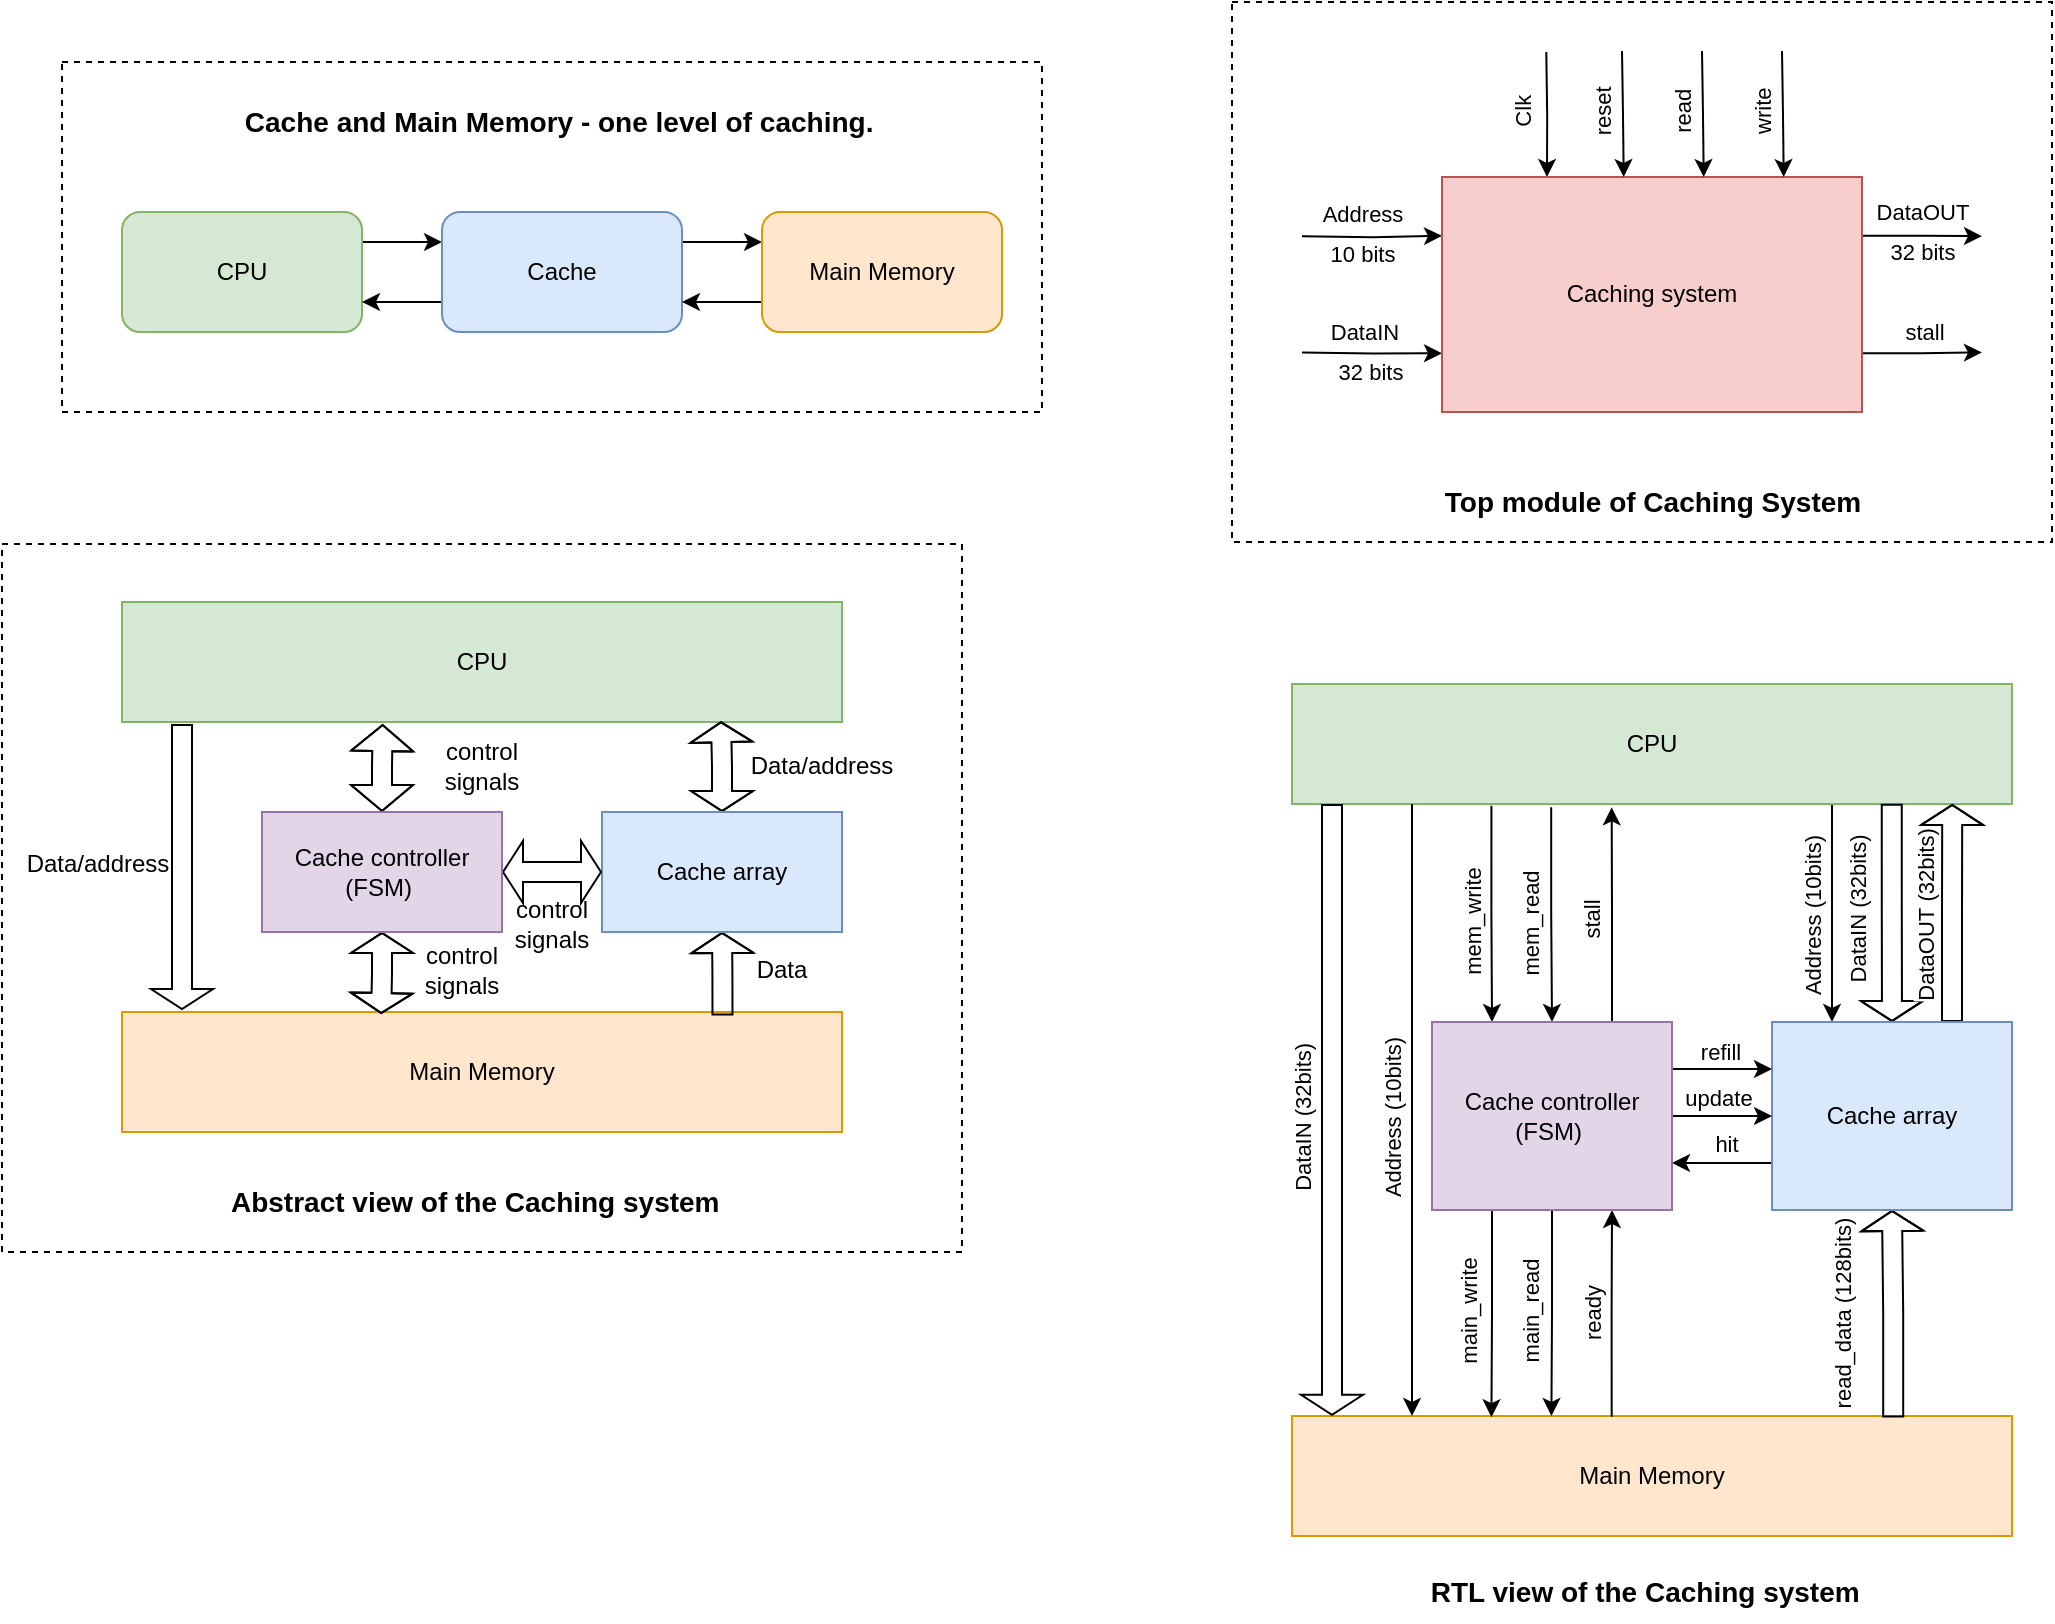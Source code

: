 <mxfile version="21.6.8" type="device">
  <diagram name="Page-1" id="ND6VZfvyGg5ynUlDgcNE">
    <mxGraphModel dx="483" dy="275" grid="0" gridSize="10" guides="1" tooltips="1" connect="1" arrows="1" fold="1" page="1" pageScale="1" pageWidth="1100" pageHeight="850" math="0" shadow="0">
      <root>
        <mxCell id="0" />
        <mxCell id="1" parent="0" />
        <mxCell id="cxgSJoGhjeEEHLOUUmLE-9" value="" style="rounded=0;whiteSpace=wrap;html=1;fillColor=none;strokeColor=default;dashed=1;" vertex="1" parent="1">
          <mxGeometry x="50" y="125" width="490" height="175" as="geometry" />
        </mxCell>
        <mxCell id="cxgSJoGhjeEEHLOUUmLE-4" style="edgeStyle=orthogonalEdgeStyle;rounded=0;orthogonalLoop=1;jettySize=auto;html=1;exitX=1;exitY=0.25;exitDx=0;exitDy=0;entryX=0;entryY=0.25;entryDx=0;entryDy=0;" edge="1" parent="1" source="cxgSJoGhjeEEHLOUUmLE-1" target="cxgSJoGhjeEEHLOUUmLE-2">
          <mxGeometry relative="1" as="geometry" />
        </mxCell>
        <mxCell id="cxgSJoGhjeEEHLOUUmLE-1" value="CPU" style="rounded=1;whiteSpace=wrap;html=1;fillColor=#d5e8d4;strokeColor=#82b366;" vertex="1" parent="1">
          <mxGeometry x="80" y="200" width="120" height="60" as="geometry" />
        </mxCell>
        <mxCell id="cxgSJoGhjeEEHLOUUmLE-5" style="edgeStyle=orthogonalEdgeStyle;rounded=0;orthogonalLoop=1;jettySize=auto;html=1;exitX=0;exitY=0.75;exitDx=0;exitDy=0;entryX=1;entryY=0.75;entryDx=0;entryDy=0;" edge="1" parent="1" source="cxgSJoGhjeEEHLOUUmLE-2" target="cxgSJoGhjeEEHLOUUmLE-1">
          <mxGeometry relative="1" as="geometry" />
        </mxCell>
        <mxCell id="cxgSJoGhjeEEHLOUUmLE-6" style="edgeStyle=orthogonalEdgeStyle;rounded=0;orthogonalLoop=1;jettySize=auto;html=1;exitX=1;exitY=0.25;exitDx=0;exitDy=0;entryX=0;entryY=0.25;entryDx=0;entryDy=0;" edge="1" parent="1" source="cxgSJoGhjeEEHLOUUmLE-2" target="cxgSJoGhjeEEHLOUUmLE-3">
          <mxGeometry relative="1" as="geometry" />
        </mxCell>
        <mxCell id="cxgSJoGhjeEEHLOUUmLE-2" value="Cache" style="rounded=1;whiteSpace=wrap;html=1;fillColor=#dae8fc;strokeColor=#6c8ebf;" vertex="1" parent="1">
          <mxGeometry x="240" y="200" width="120" height="60" as="geometry" />
        </mxCell>
        <mxCell id="cxgSJoGhjeEEHLOUUmLE-7" style="edgeStyle=orthogonalEdgeStyle;rounded=0;orthogonalLoop=1;jettySize=auto;html=1;exitX=0;exitY=0.75;exitDx=0;exitDy=0;entryX=1;entryY=0.75;entryDx=0;entryDy=0;" edge="1" parent="1" source="cxgSJoGhjeEEHLOUUmLE-3" target="cxgSJoGhjeEEHLOUUmLE-2">
          <mxGeometry relative="1" as="geometry" />
        </mxCell>
        <mxCell id="cxgSJoGhjeEEHLOUUmLE-3" value="Main Memory" style="rounded=1;whiteSpace=wrap;html=1;fillColor=#ffe6cc;strokeColor=#d79b00;" vertex="1" parent="1">
          <mxGeometry x="400" y="200" width="120" height="60" as="geometry" />
        </mxCell>
        <mxCell id="cxgSJoGhjeEEHLOUUmLE-8" value="Cache and Main Memory - one level of caching.&amp;nbsp;" style="text;html=1;align=center;verticalAlign=middle;resizable=0;points=[];autosize=1;strokeColor=none;fillColor=none;fontSize=14;fontStyle=1" vertex="1" parent="1">
          <mxGeometry x="130" y="140" width="340" height="30" as="geometry" />
        </mxCell>
        <mxCell id="cxgSJoGhjeEEHLOUUmLE-12" style="edgeStyle=orthogonalEdgeStyle;rounded=0;orthogonalLoop=1;jettySize=auto;html=1;exitX=0;exitY=0.25;exitDx=0;exitDy=0;entryX=0;entryY=0.25;entryDx=0;entryDy=0;" edge="1" parent="1" target="cxgSJoGhjeEEHLOUUmLE-10">
          <mxGeometry relative="1" as="geometry">
            <mxPoint x="670" y="212.095" as="sourcePoint" />
          </mxGeometry>
        </mxCell>
        <mxCell id="cxgSJoGhjeEEHLOUUmLE-22" value="Address" style="edgeLabel;html=1;align=center;verticalAlign=middle;resizable=0;points=[];" vertex="1" connectable="0" parent="cxgSJoGhjeEEHLOUUmLE-12">
          <mxGeometry x="-0.292" relative="1" as="geometry">
            <mxPoint x="5" y="-12" as="offset" />
          </mxGeometry>
        </mxCell>
        <mxCell id="cxgSJoGhjeEEHLOUUmLE-24" value="10 bits" style="edgeLabel;html=1;align=center;verticalAlign=middle;resizable=0;points=[];" vertex="1" connectable="0" parent="cxgSJoGhjeEEHLOUUmLE-12">
          <mxGeometry x="-0.318" y="-3" relative="1" as="geometry">
            <mxPoint x="6" y="5" as="offset" />
          </mxGeometry>
        </mxCell>
        <mxCell id="cxgSJoGhjeEEHLOUUmLE-14" style="edgeStyle=orthogonalEdgeStyle;rounded=0;orthogonalLoop=1;jettySize=auto;html=1;exitX=0;exitY=0.75;exitDx=0;exitDy=0;entryX=0;entryY=0.75;entryDx=0;entryDy=0;" edge="1" parent="1" target="cxgSJoGhjeEEHLOUUmLE-10">
          <mxGeometry relative="1" as="geometry">
            <mxPoint x="670" y="270.19" as="sourcePoint" />
          </mxGeometry>
        </mxCell>
        <mxCell id="cxgSJoGhjeEEHLOUUmLE-23" value="DataIN" style="edgeLabel;html=1;align=center;verticalAlign=middle;resizable=0;points=[];" vertex="1" connectable="0" parent="cxgSJoGhjeEEHLOUUmLE-14">
          <mxGeometry x="-0.097" relative="1" as="geometry">
            <mxPoint x="-1" y="-11" as="offset" />
          </mxGeometry>
        </mxCell>
        <mxCell id="cxgSJoGhjeEEHLOUUmLE-25" value="32 bits" style="edgeLabel;html=1;align=center;verticalAlign=middle;resizable=0;points=[];" vertex="1" connectable="0" parent="cxgSJoGhjeEEHLOUUmLE-14">
          <mxGeometry x="-0.069" y="-1" relative="1" as="geometry">
            <mxPoint x="1" y="8" as="offset" />
          </mxGeometry>
        </mxCell>
        <mxCell id="cxgSJoGhjeEEHLOUUmLE-15" style="edgeStyle=orthogonalEdgeStyle;rounded=0;orthogonalLoop=1;jettySize=auto;html=1;exitX=0.25;exitY=0;exitDx=0;exitDy=0;entryX=0.25;entryY=0;entryDx=0;entryDy=0;" edge="1" parent="1" target="cxgSJoGhjeEEHLOUUmLE-10">
          <mxGeometry relative="1" as="geometry">
            <mxPoint x="792.143" y="120" as="sourcePoint" />
          </mxGeometry>
        </mxCell>
        <mxCell id="cxgSJoGhjeEEHLOUUmLE-39" value="Clk" style="edgeLabel;html=1;align=center;verticalAlign=middle;resizable=0;points=[];rotation=-90;" vertex="1" connectable="0" parent="cxgSJoGhjeEEHLOUUmLE-15">
          <mxGeometry x="-0.414" y="2" relative="1" as="geometry">
            <mxPoint x="-14" y="12" as="offset" />
          </mxGeometry>
        </mxCell>
        <mxCell id="cxgSJoGhjeEEHLOUUmLE-40" value="reset" style="edgeLabel;html=1;align=center;verticalAlign=middle;resizable=0;points=[];rotation=-90;" vertex="1" connectable="0" parent="cxgSJoGhjeEEHLOUUmLE-15">
          <mxGeometry x="-0.414" y="2" relative="1" as="geometry">
            <mxPoint x="26" y="12" as="offset" />
          </mxGeometry>
        </mxCell>
        <mxCell id="cxgSJoGhjeEEHLOUUmLE-41" value="read" style="edgeLabel;html=1;align=center;verticalAlign=middle;resizable=0;points=[];rotation=-90;" vertex="1" connectable="0" parent="cxgSJoGhjeEEHLOUUmLE-15">
          <mxGeometry x="-0.414" y="2" relative="1" as="geometry">
            <mxPoint x="66" y="12" as="offset" />
          </mxGeometry>
        </mxCell>
        <mxCell id="cxgSJoGhjeEEHLOUUmLE-42" value="write" style="edgeLabel;html=1;align=center;verticalAlign=middle;resizable=0;points=[];rotation=-90;" vertex="1" connectable="0" parent="cxgSJoGhjeEEHLOUUmLE-15">
          <mxGeometry x="-0.414" y="2" relative="1" as="geometry">
            <mxPoint x="106" y="12" as="offset" />
          </mxGeometry>
        </mxCell>
        <mxCell id="cxgSJoGhjeEEHLOUUmLE-20" style="edgeStyle=orthogonalEdgeStyle;rounded=0;orthogonalLoop=1;jettySize=auto;html=1;exitX=1;exitY=0.25;exitDx=0;exitDy=0;" edge="1" parent="1" source="cxgSJoGhjeEEHLOUUmLE-10">
          <mxGeometry relative="1" as="geometry">
            <mxPoint x="1010" y="212.095" as="targetPoint" />
          </mxGeometry>
        </mxCell>
        <mxCell id="cxgSJoGhjeEEHLOUUmLE-28" value="DataOUT" style="edgeLabel;html=1;align=center;verticalAlign=middle;resizable=0;points=[];" vertex="1" connectable="0" parent="cxgSJoGhjeEEHLOUUmLE-20">
          <mxGeometry x="0.067" y="1" relative="1" as="geometry">
            <mxPoint x="-2" y="-12" as="offset" />
          </mxGeometry>
        </mxCell>
        <mxCell id="cxgSJoGhjeEEHLOUUmLE-137" value="32 bits" style="edgeLabel;html=1;align=center;verticalAlign=middle;resizable=0;points=[];" vertex="1" connectable="0" parent="cxgSJoGhjeEEHLOUUmLE-20">
          <mxGeometry x="0.067" y="1" relative="1" as="geometry">
            <mxPoint x="-2" y="8" as="offset" />
          </mxGeometry>
        </mxCell>
        <mxCell id="cxgSJoGhjeEEHLOUUmLE-21" style="edgeStyle=orthogonalEdgeStyle;rounded=0;orthogonalLoop=1;jettySize=auto;html=1;exitX=1;exitY=0.75;exitDx=0;exitDy=0;" edge="1" parent="1" source="cxgSJoGhjeEEHLOUUmLE-10">
          <mxGeometry relative="1" as="geometry">
            <mxPoint x="1010" y="270.19" as="targetPoint" />
          </mxGeometry>
        </mxCell>
        <mxCell id="cxgSJoGhjeEEHLOUUmLE-27" value="stall" style="edgeLabel;html=1;align=center;verticalAlign=middle;resizable=0;points=[];" vertex="1" connectable="0" parent="cxgSJoGhjeEEHLOUUmLE-21">
          <mxGeometry x="0.247" y="-2" relative="1" as="geometry">
            <mxPoint x="-7" y="-13" as="offset" />
          </mxGeometry>
        </mxCell>
        <mxCell id="cxgSJoGhjeEEHLOUUmLE-10" value="Caching system" style="rounded=0;whiteSpace=wrap;html=1;fillColor=#f8cecc;strokeColor=#b85450;" vertex="1" parent="1">
          <mxGeometry x="740" y="182.5" width="210" height="117.5" as="geometry" />
        </mxCell>
        <mxCell id="cxgSJoGhjeEEHLOUUmLE-36" style="edgeStyle=orthogonalEdgeStyle;rounded=0;orthogonalLoop=1;jettySize=auto;html=1;exitX=0.25;exitY=0;exitDx=0;exitDy=0;entryX=0.25;entryY=0;entryDx=0;entryDy=0;" edge="1" parent="1">
          <mxGeometry relative="1" as="geometry">
            <mxPoint x="830.86" y="182.5" as="targetPoint" />
            <mxPoint x="830.003" y="119.5" as="sourcePoint" />
          </mxGeometry>
        </mxCell>
        <mxCell id="cxgSJoGhjeEEHLOUUmLE-37" style="edgeStyle=orthogonalEdgeStyle;rounded=0;orthogonalLoop=1;jettySize=auto;html=1;exitX=0.25;exitY=0;exitDx=0;exitDy=0;entryX=0.25;entryY=0;entryDx=0;entryDy=0;" edge="1" parent="1">
          <mxGeometry relative="1" as="geometry">
            <mxPoint x="870.86" y="182.5" as="targetPoint" />
            <mxPoint x="870.003" y="119.5" as="sourcePoint" />
          </mxGeometry>
        </mxCell>
        <mxCell id="cxgSJoGhjeEEHLOUUmLE-38" style="edgeStyle=orthogonalEdgeStyle;rounded=0;orthogonalLoop=1;jettySize=auto;html=1;exitX=0.25;exitY=0;exitDx=0;exitDy=0;entryX=0.25;entryY=0;entryDx=0;entryDy=0;" edge="1" parent="1">
          <mxGeometry relative="1" as="geometry">
            <mxPoint x="910.86" y="182.5" as="targetPoint" />
            <mxPoint x="910.003" y="119.5" as="sourcePoint" />
          </mxGeometry>
        </mxCell>
        <mxCell id="cxgSJoGhjeEEHLOUUmLE-43" value="Top module of Caching System" style="text;html=1;align=center;verticalAlign=middle;resizable=0;points=[];autosize=1;strokeColor=none;fillColor=none;fontSize=14;fontStyle=1" vertex="1" parent="1">
          <mxGeometry x="730" y="330" width="230" height="30" as="geometry" />
        </mxCell>
        <mxCell id="cxgSJoGhjeEEHLOUUmLE-44" value="" style="rounded=0;whiteSpace=wrap;html=1;fillColor=none;strokeColor=default;dashed=1;" vertex="1" parent="1">
          <mxGeometry x="635" y="95" width="410" height="270" as="geometry" />
        </mxCell>
        <mxCell id="cxgSJoGhjeEEHLOUUmLE-45" value="CPU" style="rounded=0;whiteSpace=wrap;html=1;fillColor=#d5e8d4;strokeColor=#82b366;" vertex="1" parent="1">
          <mxGeometry x="80" y="395" width="360" height="60" as="geometry" />
        </mxCell>
        <mxCell id="cxgSJoGhjeEEHLOUUmLE-46" value="Main Memory" style="rounded=0;whiteSpace=wrap;html=1;fillColor=#ffe6cc;strokeColor=#d79b00;" vertex="1" parent="1">
          <mxGeometry x="80" y="600" width="360" height="60" as="geometry" />
        </mxCell>
        <mxCell id="cxgSJoGhjeEEHLOUUmLE-54" style="edgeStyle=orthogonalEdgeStyle;rounded=0;orthogonalLoop=1;jettySize=auto;html=1;exitX=0.5;exitY=0;exitDx=0;exitDy=0;entryX=0.832;entryY=0.994;entryDx=0;entryDy=0;entryPerimeter=0;startArrow=classic;startFill=1;shape=flexArrow;endSize=3;startSize=3;fillColor=none;" edge="1" parent="1" source="cxgSJoGhjeEEHLOUUmLE-47" target="cxgSJoGhjeEEHLOUUmLE-45">
          <mxGeometry relative="1" as="geometry" />
        </mxCell>
        <mxCell id="cxgSJoGhjeEEHLOUUmLE-60" style="edgeStyle=orthogonalEdgeStyle;rounded=0;orthogonalLoop=1;jettySize=auto;html=1;exitX=0.834;exitY=0.029;exitDx=0;exitDy=0;entryX=0.5;entryY=1;entryDx=0;entryDy=0;shape=flexArrow;endSize=3;startSize=3;exitPerimeter=0;" edge="1" parent="1" source="cxgSJoGhjeEEHLOUUmLE-46" target="cxgSJoGhjeEEHLOUUmLE-47">
          <mxGeometry relative="1" as="geometry" />
        </mxCell>
        <mxCell id="cxgSJoGhjeEEHLOUUmLE-47" value="Cache array" style="rounded=0;whiteSpace=wrap;html=1;fillColor=#dae8fc;strokeColor=#6c8ebf;" vertex="1" parent="1">
          <mxGeometry x="320" y="500" width="120" height="60" as="geometry" />
        </mxCell>
        <mxCell id="cxgSJoGhjeEEHLOUUmLE-51" style="edgeStyle=orthogonalEdgeStyle;rounded=0;orthogonalLoop=1;jettySize=auto;html=1;exitX=0.5;exitY=0;exitDx=0;exitDy=0;entryX=0.362;entryY=1.017;entryDx=0;entryDy=0;entryPerimeter=0;startArrow=classic;startFill=1;shape=flexArrow;endSize=4;startSize=4;" edge="1" parent="1" source="cxgSJoGhjeEEHLOUUmLE-48" target="cxgSJoGhjeEEHLOUUmLE-45">
          <mxGeometry relative="1" as="geometry" />
        </mxCell>
        <mxCell id="cxgSJoGhjeEEHLOUUmLE-53" style="edgeStyle=orthogonalEdgeStyle;rounded=0;orthogonalLoop=1;jettySize=auto;html=1;exitX=1;exitY=0.5;exitDx=0;exitDy=0;entryX=0;entryY=0.5;entryDx=0;entryDy=0;startArrow=classic;startFill=1;shape=flexArrow;endSize=3;startSize=3;" edge="1" parent="1" source="cxgSJoGhjeEEHLOUUmLE-48" target="cxgSJoGhjeEEHLOUUmLE-47">
          <mxGeometry relative="1" as="geometry" />
        </mxCell>
        <mxCell id="cxgSJoGhjeEEHLOUUmLE-59" style="edgeStyle=orthogonalEdgeStyle;rounded=0;orthogonalLoop=1;jettySize=auto;html=1;exitX=0.5;exitY=1;exitDx=0;exitDy=0;entryX=0.36;entryY=0.017;entryDx=0;entryDy=0;entryPerimeter=0;startArrow=classic;startFill=1;shape=flexArrow;endSize=3;startSize=3;" edge="1" parent="1" source="cxgSJoGhjeEEHLOUUmLE-48" target="cxgSJoGhjeEEHLOUUmLE-46">
          <mxGeometry relative="1" as="geometry" />
        </mxCell>
        <mxCell id="cxgSJoGhjeEEHLOUUmLE-48" value="Cache controller&lt;br&gt;(FSM)&amp;nbsp;" style="rounded=0;whiteSpace=wrap;html=1;fillColor=#e1d5e7;strokeColor=#9673a6;" vertex="1" parent="1">
          <mxGeometry x="150" y="500" width="120" height="60" as="geometry" />
        </mxCell>
        <mxCell id="cxgSJoGhjeEEHLOUUmLE-58" value="" style="endArrow=classic;html=1;rounded=0;shape=flexArrow;endSize=3;startSize=3;" edge="1" parent="1">
          <mxGeometry width="50" height="50" relative="1" as="geometry">
            <mxPoint x="110" y="456" as="sourcePoint" />
            <mxPoint x="110" y="599" as="targetPoint" />
          </mxGeometry>
        </mxCell>
        <mxCell id="cxgSJoGhjeEEHLOUUmLE-61" value="control signals" style="text;html=1;strokeColor=none;fillColor=none;align=center;verticalAlign=middle;whiteSpace=wrap;rounded=0;" vertex="1" parent="1">
          <mxGeometry x="230" y="462" width="60" height="30" as="geometry" />
        </mxCell>
        <mxCell id="cxgSJoGhjeEEHLOUUmLE-62" value="control signals" style="text;html=1;strokeColor=none;fillColor=none;align=center;verticalAlign=middle;whiteSpace=wrap;rounded=0;" vertex="1" parent="1">
          <mxGeometry x="220" y="564" width="60" height="30" as="geometry" />
        </mxCell>
        <mxCell id="cxgSJoGhjeEEHLOUUmLE-63" value="control signals" style="text;html=1;strokeColor=none;fillColor=none;align=center;verticalAlign=middle;whiteSpace=wrap;rounded=0;" vertex="1" parent="1">
          <mxGeometry x="265" y="541" width="60" height="30" as="geometry" />
        </mxCell>
        <mxCell id="cxgSJoGhjeEEHLOUUmLE-64" value="Data/address" style="text;html=1;strokeColor=none;fillColor=none;align=center;verticalAlign=middle;whiteSpace=wrap;rounded=0;" vertex="1" parent="1">
          <mxGeometry x="38" y="511" width="60" height="30" as="geometry" />
        </mxCell>
        <mxCell id="cxgSJoGhjeEEHLOUUmLE-65" value="Data/address" style="text;html=1;strokeColor=none;fillColor=none;align=center;verticalAlign=middle;whiteSpace=wrap;rounded=0;" vertex="1" parent="1">
          <mxGeometry x="400" y="462" width="60" height="30" as="geometry" />
        </mxCell>
        <mxCell id="cxgSJoGhjeEEHLOUUmLE-66" value="Data" style="text;html=1;strokeColor=none;fillColor=none;align=center;verticalAlign=middle;whiteSpace=wrap;rounded=0;" vertex="1" parent="1">
          <mxGeometry x="380" y="564" width="60" height="30" as="geometry" />
        </mxCell>
        <mxCell id="cxgSJoGhjeEEHLOUUmLE-67" value="" style="rounded=0;whiteSpace=wrap;html=1;fillColor=none;strokeColor=default;dashed=1;" vertex="1" parent="1">
          <mxGeometry x="20" y="366" width="480" height="354" as="geometry" />
        </mxCell>
        <mxCell id="cxgSJoGhjeEEHLOUUmLE-68" value="Abstract view of the Caching system&amp;nbsp;&amp;nbsp;" style="text;html=1;align=center;verticalAlign=middle;resizable=0;points=[];autosize=1;strokeColor=none;fillColor=none;fontSize=14;fontStyle=1" vertex="1" parent="1">
          <mxGeometry x="120" y="680" width="280" height="30" as="geometry" />
        </mxCell>
        <mxCell id="cxgSJoGhjeEEHLOUUmLE-131" style="edgeStyle=orthogonalEdgeStyle;rounded=0;orthogonalLoop=1;jettySize=auto;html=1;exitX=0.75;exitY=1;exitDx=0;exitDy=0;entryX=0.25;entryY=0;entryDx=0;entryDy=0;" edge="1" parent="1" source="cxgSJoGhjeEEHLOUUmLE-69" target="cxgSJoGhjeEEHLOUUmLE-73">
          <mxGeometry relative="1" as="geometry" />
        </mxCell>
        <mxCell id="cxgSJoGhjeEEHLOUUmLE-69" value="CPU" style="rounded=0;whiteSpace=wrap;html=1;fillColor=#d5e8d4;strokeColor=#82b366;" vertex="1" parent="1">
          <mxGeometry x="665" y="436" width="360" height="60" as="geometry" />
        </mxCell>
        <mxCell id="cxgSJoGhjeEEHLOUUmLE-70" value="Main Memory" style="rounded=0;whiteSpace=wrap;html=1;fillColor=#ffe6cc;strokeColor=#d79b00;" vertex="1" parent="1">
          <mxGeometry x="665" y="802" width="360" height="60" as="geometry" />
        </mxCell>
        <mxCell id="cxgSJoGhjeEEHLOUUmLE-88" style="edgeStyle=orthogonalEdgeStyle;rounded=0;orthogonalLoop=1;jettySize=auto;html=1;exitX=0;exitY=0.75;exitDx=0;exitDy=0;entryX=1;entryY=0.75;entryDx=0;entryDy=0;" edge="1" parent="1" source="cxgSJoGhjeEEHLOUUmLE-73" target="cxgSJoGhjeEEHLOUUmLE-77">
          <mxGeometry relative="1" as="geometry" />
        </mxCell>
        <mxCell id="cxgSJoGhjeEEHLOUUmLE-91" value="hit" style="edgeLabel;html=1;align=center;verticalAlign=middle;resizable=0;points=[];" vertex="1" connectable="0" parent="cxgSJoGhjeEEHLOUUmLE-88">
          <mxGeometry x="-0.253" y="2" relative="1" as="geometry">
            <mxPoint x="-5" y="-12" as="offset" />
          </mxGeometry>
        </mxCell>
        <mxCell id="cxgSJoGhjeEEHLOUUmLE-118" style="edgeStyle=orthogonalEdgeStyle;rounded=0;orthogonalLoop=1;jettySize=auto;html=1;" edge="1" parent="1" source="cxgSJoGhjeEEHLOUUmLE-69">
          <mxGeometry relative="1" as="geometry">
            <mxPoint x="725" y="802" as="targetPoint" />
            <Array as="points">
              <mxPoint x="725" y="802" />
            </Array>
          </mxGeometry>
        </mxCell>
        <mxCell id="cxgSJoGhjeEEHLOUUmLE-119" value="Address (10bits)" style="edgeLabel;html=1;align=center;verticalAlign=middle;resizable=0;points=[];rotation=-90;" vertex="1" connectable="0" parent="cxgSJoGhjeEEHLOUUmLE-118">
          <mxGeometry x="0.025" y="3" relative="1" as="geometry">
            <mxPoint x="-13" as="offset" />
          </mxGeometry>
        </mxCell>
        <mxCell id="cxgSJoGhjeEEHLOUUmLE-120" style="edgeStyle=orthogonalEdgeStyle;rounded=0;orthogonalLoop=1;jettySize=auto;html=1;exitX=0.833;exitY=0.997;exitDx=0;exitDy=0;entryX=0.5;entryY=0;entryDx=0;entryDy=0;exitPerimeter=0;shape=flexArrow;endSize=3;startSize=3;" edge="1" parent="1" source="cxgSJoGhjeEEHLOUUmLE-69" target="cxgSJoGhjeEEHLOUUmLE-73">
          <mxGeometry relative="1" as="geometry" />
        </mxCell>
        <mxCell id="cxgSJoGhjeEEHLOUUmLE-123" value="DataIN&amp;nbsp;(32bits)" style="edgeLabel;html=1;align=center;verticalAlign=middle;resizable=0;points=[];rotation=-90;" vertex="1" connectable="0" parent="cxgSJoGhjeEEHLOUUmLE-120">
          <mxGeometry x="0.022" y="-4" relative="1" as="geometry">
            <mxPoint x="-13" y="-3" as="offset" />
          </mxGeometry>
        </mxCell>
        <mxCell id="cxgSJoGhjeEEHLOUUmLE-126" value="DataOUT&amp;nbsp;(32bits)" style="edgeLabel;html=1;align=center;verticalAlign=middle;resizable=0;points=[];rotation=-90;" vertex="1" connectable="0" parent="cxgSJoGhjeEEHLOUUmLE-120">
          <mxGeometry x="0.022" y="-4" relative="1" as="geometry">
            <mxPoint x="21" as="offset" />
          </mxGeometry>
        </mxCell>
        <mxCell id="cxgSJoGhjeEEHLOUUmLE-122" style="edgeStyle=orthogonalEdgeStyle;rounded=0;orthogonalLoop=1;jettySize=auto;html=1;exitX=0.75;exitY=0;exitDx=0;exitDy=0;entryX=0.917;entryY=1;entryDx=0;entryDy=0;entryPerimeter=0;shape=flexArrow;endSize=3;startSize=3;" edge="1" parent="1" source="cxgSJoGhjeEEHLOUUmLE-73" target="cxgSJoGhjeEEHLOUUmLE-69">
          <mxGeometry relative="1" as="geometry" />
        </mxCell>
        <mxCell id="cxgSJoGhjeEEHLOUUmLE-130" style="edgeStyle=orthogonalEdgeStyle;rounded=0;orthogonalLoop=1;jettySize=auto;html=1;exitX=0.835;exitY=0.013;exitDx=0;exitDy=0;shape=flexArrow;endSize=3;startSize=3;entryX=0.5;entryY=1;entryDx=0;entryDy=0;exitPerimeter=0;" edge="1" parent="1" source="cxgSJoGhjeEEHLOUUmLE-70" target="cxgSJoGhjeEEHLOUUmLE-73">
          <mxGeometry relative="1" as="geometry">
            <mxPoint x="965" y="775" as="sourcePoint" />
          </mxGeometry>
        </mxCell>
        <mxCell id="cxgSJoGhjeEEHLOUUmLE-73" value="Cache array" style="rounded=0;whiteSpace=wrap;html=1;fillColor=#dae8fc;strokeColor=#6c8ebf;" vertex="1" parent="1">
          <mxGeometry x="905" y="605" width="120" height="94" as="geometry" />
        </mxCell>
        <mxCell id="cxgSJoGhjeEEHLOUUmLE-89" style="edgeStyle=orthogonalEdgeStyle;rounded=0;orthogonalLoop=1;jettySize=auto;html=1;exitX=1;exitY=0.5;exitDx=0;exitDy=0;entryX=0;entryY=0.5;entryDx=0;entryDy=0;" edge="1" parent="1" source="cxgSJoGhjeEEHLOUUmLE-77" target="cxgSJoGhjeEEHLOUUmLE-73">
          <mxGeometry relative="1" as="geometry" />
        </mxCell>
        <mxCell id="cxgSJoGhjeEEHLOUUmLE-92" value="update" style="edgeLabel;html=1;align=center;verticalAlign=middle;resizable=0;points=[];" vertex="1" connectable="0" parent="cxgSJoGhjeEEHLOUUmLE-89">
          <mxGeometry x="-0.047" y="1" relative="1" as="geometry">
            <mxPoint x="-1" y="-8" as="offset" />
          </mxGeometry>
        </mxCell>
        <mxCell id="cxgSJoGhjeEEHLOUUmLE-90" style="edgeStyle=orthogonalEdgeStyle;rounded=0;orthogonalLoop=1;jettySize=auto;html=1;exitX=1;exitY=0.25;exitDx=0;exitDy=0;entryX=0;entryY=0.25;entryDx=0;entryDy=0;" edge="1" parent="1" source="cxgSJoGhjeEEHLOUUmLE-77" target="cxgSJoGhjeEEHLOUUmLE-73">
          <mxGeometry relative="1" as="geometry" />
        </mxCell>
        <mxCell id="cxgSJoGhjeEEHLOUUmLE-93" value="refill" style="edgeLabel;html=1;align=center;verticalAlign=middle;resizable=0;points=[];" vertex="1" connectable="0" parent="cxgSJoGhjeEEHLOUUmLE-90">
          <mxGeometry x="-0.213" y="-4" relative="1" as="geometry">
            <mxPoint x="4" y="-13" as="offset" />
          </mxGeometry>
        </mxCell>
        <mxCell id="cxgSJoGhjeEEHLOUUmLE-94" style="edgeStyle=orthogonalEdgeStyle;rounded=0;orthogonalLoop=1;jettySize=auto;html=1;exitX=0.75;exitY=0;exitDx=0;exitDy=0;entryX=0.444;entryY=1.028;entryDx=0;entryDy=0;entryPerimeter=0;" edge="1" parent="1" source="cxgSJoGhjeEEHLOUUmLE-77" target="cxgSJoGhjeEEHLOUUmLE-69">
          <mxGeometry relative="1" as="geometry" />
        </mxCell>
        <mxCell id="cxgSJoGhjeEEHLOUUmLE-97" value="stall" style="edgeLabel;html=1;align=center;verticalAlign=middle;resizable=0;points=[];rotation=-90;" vertex="1" connectable="0" parent="cxgSJoGhjeEEHLOUUmLE-94">
          <mxGeometry x="0.043" y="1" relative="1" as="geometry">
            <mxPoint x="-9" y="5" as="offset" />
          </mxGeometry>
        </mxCell>
        <mxCell id="cxgSJoGhjeEEHLOUUmLE-95" style="edgeStyle=orthogonalEdgeStyle;rounded=0;orthogonalLoop=1;jettySize=auto;html=1;exitX=0.36;exitY=1.028;exitDx=0;exitDy=0;entryX=0.5;entryY=0;entryDx=0;entryDy=0;exitPerimeter=0;" edge="1" parent="1" source="cxgSJoGhjeEEHLOUUmLE-69" target="cxgSJoGhjeEEHLOUUmLE-77">
          <mxGeometry relative="1" as="geometry" />
        </mxCell>
        <mxCell id="cxgSJoGhjeEEHLOUUmLE-96" style="edgeStyle=orthogonalEdgeStyle;rounded=0;orthogonalLoop=1;jettySize=auto;html=1;exitX=0.277;exitY=1.014;exitDx=0;exitDy=0;entryX=0.25;entryY=0;entryDx=0;entryDy=0;exitPerimeter=0;" edge="1" parent="1" source="cxgSJoGhjeEEHLOUUmLE-69" target="cxgSJoGhjeEEHLOUUmLE-77">
          <mxGeometry relative="1" as="geometry" />
        </mxCell>
        <mxCell id="cxgSJoGhjeEEHLOUUmLE-107" style="edgeStyle=orthogonalEdgeStyle;rounded=0;orthogonalLoop=1;jettySize=auto;html=1;exitX=0.444;exitY=0.007;exitDx=0;exitDy=0;entryX=0.75;entryY=1;entryDx=0;entryDy=0;exitPerimeter=0;" edge="1" parent="1" source="cxgSJoGhjeEEHLOUUmLE-70" target="cxgSJoGhjeEEHLOUUmLE-77">
          <mxGeometry relative="1" as="geometry" />
        </mxCell>
        <mxCell id="cxgSJoGhjeEEHLOUUmLE-108" value="ready" style="edgeLabel;html=1;align=center;verticalAlign=middle;resizable=0;points=[];rotation=-90;" vertex="1" connectable="0" parent="cxgSJoGhjeEEHLOUUmLE-107">
          <mxGeometry x="-0.183" y="1" relative="1" as="geometry">
            <mxPoint x="-9" y="-9" as="offset" />
          </mxGeometry>
        </mxCell>
        <mxCell id="cxgSJoGhjeEEHLOUUmLE-114" value="main_read" style="edgeLabel;html=1;align=center;verticalAlign=middle;resizable=0;points=[];rotation=-90;" vertex="1" connectable="0" parent="cxgSJoGhjeEEHLOUUmLE-107">
          <mxGeometry x="-0.183" y="1" relative="1" as="geometry">
            <mxPoint x="-40" y="-10" as="offset" />
          </mxGeometry>
        </mxCell>
        <mxCell id="cxgSJoGhjeEEHLOUUmLE-115" value="main_write" style="edgeLabel;html=1;align=center;verticalAlign=middle;resizable=0;points=[];rotation=-90;" vertex="1" connectable="0" parent="cxgSJoGhjeEEHLOUUmLE-107">
          <mxGeometry x="-0.183" y="1" relative="1" as="geometry">
            <mxPoint x="-71" y="-10" as="offset" />
          </mxGeometry>
        </mxCell>
        <mxCell id="cxgSJoGhjeEEHLOUUmLE-113" style="edgeStyle=orthogonalEdgeStyle;rounded=0;orthogonalLoop=1;jettySize=auto;html=1;exitX=0.25;exitY=1;exitDx=0;exitDy=0;entryX=0.277;entryY=0.01;entryDx=0;entryDy=0;entryPerimeter=0;" edge="1" parent="1" source="cxgSJoGhjeEEHLOUUmLE-77" target="cxgSJoGhjeEEHLOUUmLE-70">
          <mxGeometry relative="1" as="geometry" />
        </mxCell>
        <mxCell id="cxgSJoGhjeEEHLOUUmLE-116" style="edgeStyle=orthogonalEdgeStyle;rounded=0;orthogonalLoop=1;jettySize=auto;html=1;exitX=0.5;exitY=1;exitDx=0;exitDy=0;" edge="1" parent="1" source="cxgSJoGhjeEEHLOUUmLE-77">
          <mxGeometry relative="1" as="geometry">
            <mxPoint x="794.71" y="802" as="targetPoint" />
            <mxPoint x="795" y="726" as="sourcePoint" />
          </mxGeometry>
        </mxCell>
        <mxCell id="cxgSJoGhjeEEHLOUUmLE-77" value="Cache controller&lt;br&gt;(FSM)&amp;nbsp;" style="rounded=0;whiteSpace=wrap;html=1;fillColor=#e1d5e7;strokeColor=#9673a6;" vertex="1" parent="1">
          <mxGeometry x="735" y="605" width="120" height="94" as="geometry" />
        </mxCell>
        <mxCell id="cxgSJoGhjeEEHLOUUmLE-86" value="RTL view of the Caching system&amp;nbsp;&amp;nbsp;" style="text;html=1;align=center;verticalAlign=middle;resizable=0;points=[];autosize=1;strokeColor=none;fillColor=none;fontSize=14;fontStyle=1" vertex="1" parent="1">
          <mxGeometry x="720" y="875" width="250" height="30" as="geometry" />
        </mxCell>
        <mxCell id="cxgSJoGhjeEEHLOUUmLE-101" value="mem_read" style="edgeLabel;html=1;align=center;verticalAlign=middle;resizable=0;points=[];rotation=-90;" vertex="1" connectable="0" parent="1">
          <mxGeometry x="783.997" y="554.999" as="geometry">
            <mxPoint x="-1" y="6.123e-17" as="offset" />
          </mxGeometry>
        </mxCell>
        <mxCell id="cxgSJoGhjeEEHLOUUmLE-102" value="mem_write" style="edgeLabel;html=1;align=center;verticalAlign=middle;resizable=0;points=[];rotation=-90;" vertex="1" connectable="0" parent="1">
          <mxGeometry x="748.997" y="551.999" as="geometry">
            <mxPoint x="-3" y="6" as="offset" />
          </mxGeometry>
        </mxCell>
        <mxCell id="cxgSJoGhjeEEHLOUUmLE-128" value="read_data (128bits)" style="edgeLabel;html=1;align=center;verticalAlign=middle;resizable=0;points=[];rotation=-90;" vertex="1" connectable="0" parent="1">
          <mxGeometry x="939.998" y="751.004" as="geometry" />
        </mxCell>
        <mxCell id="cxgSJoGhjeEEHLOUUmLE-132" value="Address (10bits)" style="edgeLabel;html=1;align=center;verticalAlign=middle;resizable=0;points=[];rotation=-90;" vertex="1" connectable="0" parent="1">
          <mxGeometry x="925.004" y="551.999" as="geometry" />
        </mxCell>
        <mxCell id="cxgSJoGhjeEEHLOUUmLE-133" style="edgeStyle=orthogonalEdgeStyle;rounded=0;orthogonalLoop=1;jettySize=auto;html=1;shape=flexArrow;endSize=3;startSize=3;" edge="1" parent="1">
          <mxGeometry relative="1" as="geometry">
            <mxPoint x="685" y="495.94" as="sourcePoint" />
            <mxPoint x="685" y="801.94" as="targetPoint" />
            <Array as="points">
              <mxPoint x="685" y="801.94" />
            </Array>
          </mxGeometry>
        </mxCell>
        <mxCell id="cxgSJoGhjeEEHLOUUmLE-134" value="DataIN&amp;nbsp;(32bits)" style="edgeLabel;html=1;align=center;verticalAlign=middle;resizable=0;points=[];rotation=-90;" vertex="1" connectable="0" parent="cxgSJoGhjeEEHLOUUmLE-133">
          <mxGeometry x="0.025" y="3" relative="1" as="geometry">
            <mxPoint x="-18" as="offset" />
          </mxGeometry>
        </mxCell>
      </root>
    </mxGraphModel>
  </diagram>
</mxfile>
